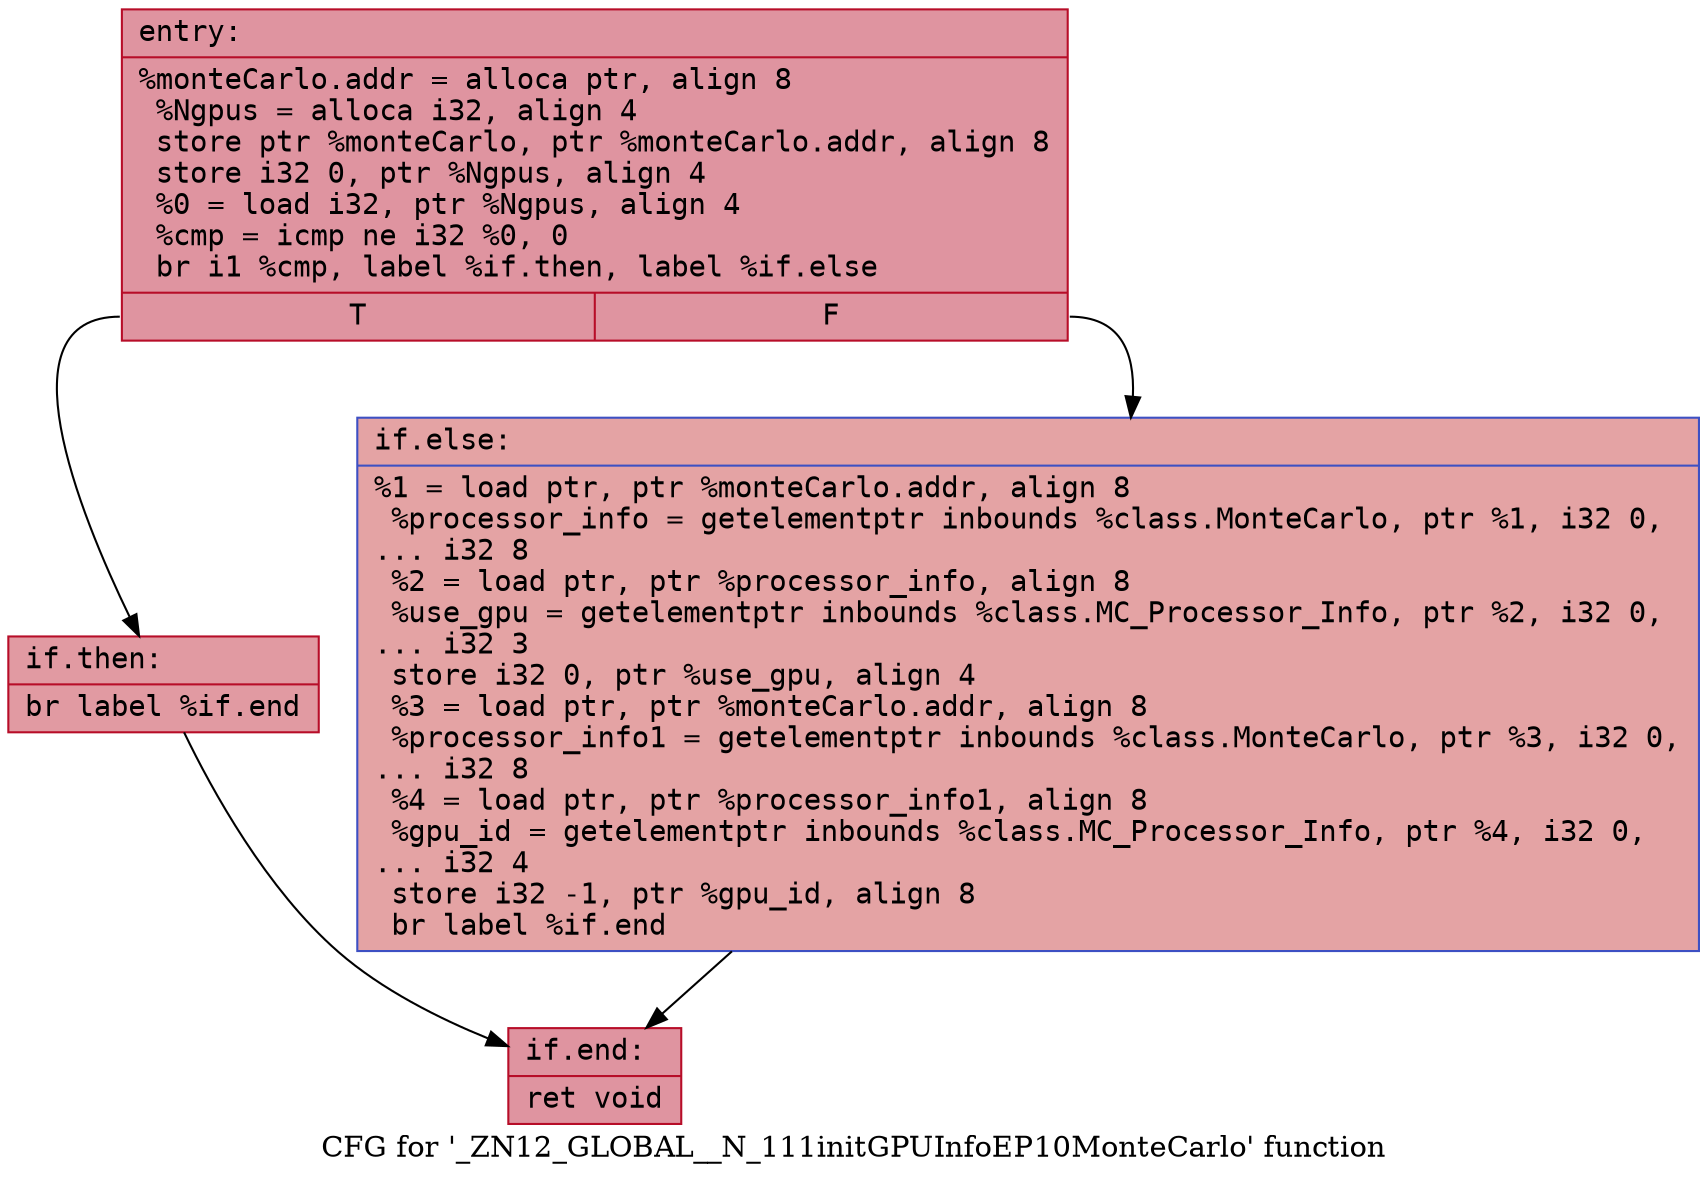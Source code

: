 digraph "CFG for '_ZN12_GLOBAL__N_111initGPUInfoEP10MonteCarlo' function" {
	label="CFG for '_ZN12_GLOBAL__N_111initGPUInfoEP10MonteCarlo' function";

	Node0x55dab46820d0 [shape=record,color="#b70d28ff", style=filled, fillcolor="#b70d2870" fontname="Courier",label="{entry:\l|  %monteCarlo.addr = alloca ptr, align 8\l  %Ngpus = alloca i32, align 4\l  store ptr %monteCarlo, ptr %monteCarlo.addr, align 8\l  store i32 0, ptr %Ngpus, align 4\l  %0 = load i32, ptr %Ngpus, align 4\l  %cmp = icmp ne i32 %0, 0\l  br i1 %cmp, label %if.then, label %if.else\l|{<s0>T|<s1>F}}"];
	Node0x55dab46820d0:s0 -> Node0x55dab4682370[tooltip="entry -> if.then\nProbability 62.50%" ];
	Node0x55dab46820d0:s1 -> Node0x55dab46823e0[tooltip="entry -> if.else\nProbability 37.50%" ];
	Node0x55dab4682370 [shape=record,color="#b70d28ff", style=filled, fillcolor="#bb1b2c70" fontname="Courier",label="{if.then:\l|  br label %if.end\l}"];
	Node0x55dab4682370 -> Node0x55dab4682500[tooltip="if.then -> if.end\nProbability 100.00%" ];
	Node0x55dab46823e0 [shape=record,color="#3d50c3ff", style=filled, fillcolor="#c32e3170" fontname="Courier",label="{if.else:\l|  %1 = load ptr, ptr %monteCarlo.addr, align 8\l  %processor_info = getelementptr inbounds %class.MonteCarlo, ptr %1, i32 0,\l... i32 8\l  %2 = load ptr, ptr %processor_info, align 8\l  %use_gpu = getelementptr inbounds %class.MC_Processor_Info, ptr %2, i32 0,\l... i32 3\l  store i32 0, ptr %use_gpu, align 4\l  %3 = load ptr, ptr %monteCarlo.addr, align 8\l  %processor_info1 = getelementptr inbounds %class.MonteCarlo, ptr %3, i32 0,\l... i32 8\l  %4 = load ptr, ptr %processor_info1, align 8\l  %gpu_id = getelementptr inbounds %class.MC_Processor_Info, ptr %4, i32 0,\l... i32 4\l  store i32 -1, ptr %gpu_id, align 8\l  br label %if.end\l}"];
	Node0x55dab46823e0 -> Node0x55dab4682500[tooltip="if.else -> if.end\nProbability 100.00%" ];
	Node0x55dab4682500 [shape=record,color="#b70d28ff", style=filled, fillcolor="#b70d2870" fontname="Courier",label="{if.end:\l|  ret void\l}"];
}
